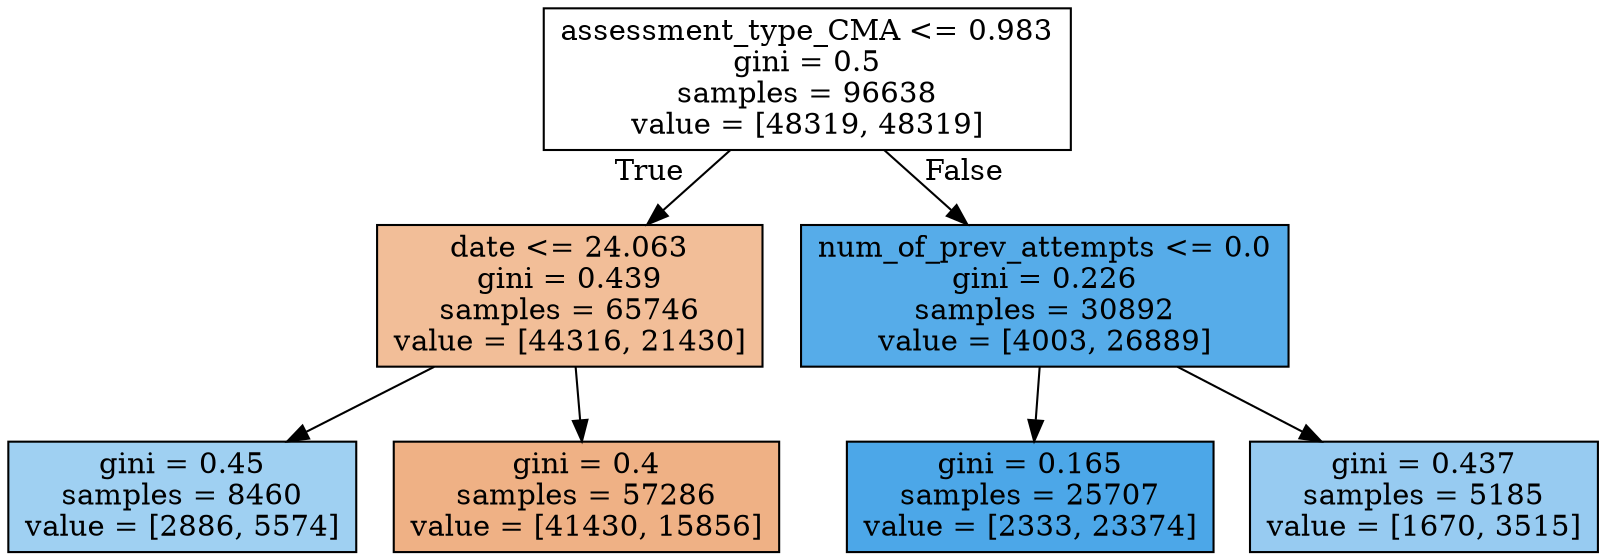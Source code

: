 digraph Tree {
node [shape=box, style="filled", color="black"] ;
0 [label="assessment_type_CMA <= 0.983\ngini = 0.5\nsamples = 96638\nvalue = [48319, 48319]", fillcolor="#e5813900"] ;
1 [label="date <= 24.063\ngini = 0.439\nsamples = 65746\nvalue = [44316, 21430]", fillcolor="#e5813984"] ;
0 -> 1 [labeldistance=2.5, labelangle=45, headlabel="True"] ;
2 [label="gini = 0.45\nsamples = 8460\nvalue = [2886, 5574]", fillcolor="#399de57b"] ;
1 -> 2 ;
3 [label="gini = 0.4\nsamples = 57286\nvalue = [41430, 15856]", fillcolor="#e581399d"] ;
1 -> 3 ;
4 [label="num_of_prev_attempts <= 0.0\ngini = 0.226\nsamples = 30892\nvalue = [4003, 26889]", fillcolor="#399de5d9"] ;
0 -> 4 [labeldistance=2.5, labelangle=-45, headlabel="False"] ;
5 [label="gini = 0.165\nsamples = 25707\nvalue = [2333, 23374]", fillcolor="#399de5e6"] ;
4 -> 5 ;
6 [label="gini = 0.437\nsamples = 5185\nvalue = [1670, 3515]", fillcolor="#399de586"] ;
4 -> 6 ;
}
